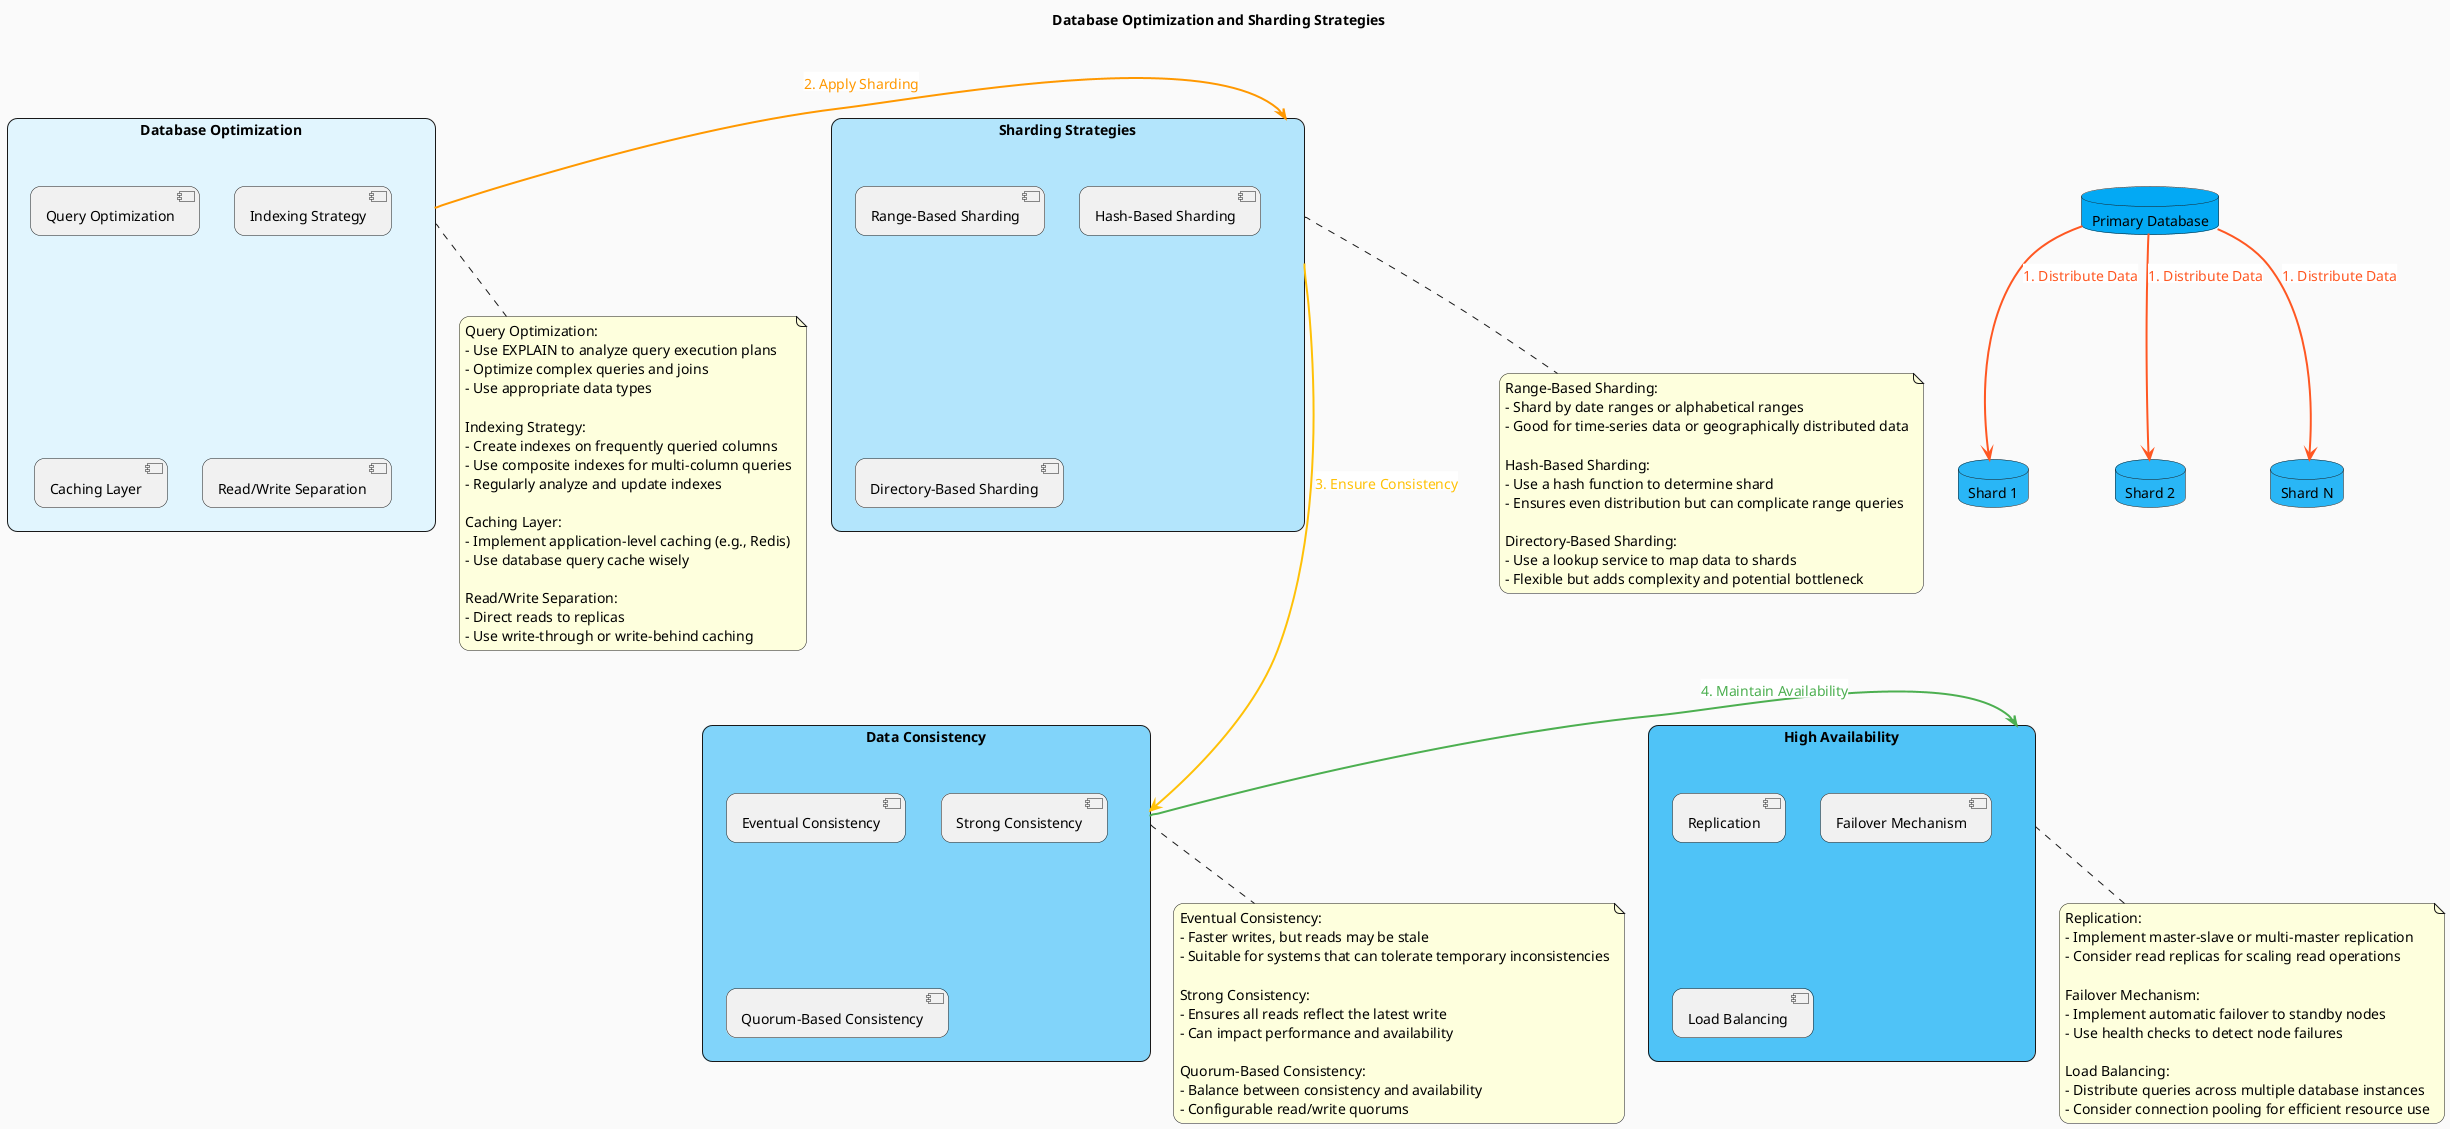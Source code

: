 @startuml Database Optimization and Sharding Strategies

skinparam backgroundColor #FAFAFA
skinparam handwritten false
skinparam defaultFontName Arial
skinparam defaultFontSize 14
skinparam roundcorner 20
skinparam shadowing false

title Database Optimization and Sharding Strategies

rectangle "Database Optimization" as DBOpt #E1F5FE {
    component "Query Optimization" as QueryOpt
    component "Indexing Strategy" as IndexStrat
    component "Caching Layer" as CacheLayer
    component "Read/Write Separation" as RWSepar
}

rectangle "Sharding Strategies" as ShardStrat #B3E5FC {
    component "Range-Based Sharding" as RangeSharding
    component "Hash-Based Sharding" as HashSharding
    component "Directory-Based Sharding" as DirSharding
}

rectangle "Data Consistency" as DataCons #81D4FA {
    component "Eventual Consistency" as EventCons
    component "Strong Consistency" as StrongCons
    component "Quorum-Based Consistency" as QuorumCons
}

rectangle "High Availability" as HighAvail #4FC3F7 {
    component "Replication" as Replication
    component "Failover Mechanism" as Failover
    component "Load Balancing" as LoadBal
}

database "Primary Database" as PrimaryDB #03A9F4
database "Shard 1" as Shard1 #29B6F6
database "Shard 2" as Shard2 #29B6F6
database "Shard N" as ShardN #29B6F6

PrimaryDB -[#FF5722,thickness=2]down-> Shard1 : <back:#FFFFFF><color:#FF5722>1. Distribute Data</color></back>
PrimaryDB -[#FF5722,thickness=2]down-> Shard2 : <back:#FFFFFF><color:#FF5722>1. Distribute Data</color></back>
PrimaryDB -[#FF5722,thickness=2]down-> ShardN : <back:#FFFFFF><color:#FF5722>1. Distribute Data</color></back>

DBOpt -[#FF9800,thickness=2]right-> ShardStrat : <back:#FFFFFF><color:#FF9800>2. Apply Sharding</color></back>
ShardStrat -[#FFC107,thickness=2]right-> DataCons : <back:#FFFFFF><color:#FFC107>3. Ensure Consistency</color></back>
DataCons -[#4CAF50,thickness=2]right-> HighAvail : <back:#FFFFFF><color:#4CAF50>4. Maintain Availability</color></back>

note bottom of DBOpt
  Query Optimization:
  - Use EXPLAIN to analyze query execution plans
  - Optimize complex queries and joins
  - Use appropriate data types

  Indexing Strategy:
  - Create indexes on frequently queried columns
  - Use composite indexes for multi-column queries
  - Regularly analyze and update indexes

  Caching Layer:
  - Implement application-level caching (e.g., Redis)
  - Use database query cache wisely

  Read/Write Separation:
  - Direct reads to replicas
  - Use write-through or write-behind caching
end note

note bottom of ShardStrat
  Range-Based Sharding:
  - Shard by date ranges or alphabetical ranges
  - Good for time-series data or geographically distributed data

  Hash-Based Sharding:
  - Use a hash function to determine shard
  - Ensures even distribution but can complicate range queries

  Directory-Based Sharding:
  - Use a lookup service to map data to shards
  - Flexible but adds complexity and potential bottleneck
end note

note bottom of DataCons
  Eventual Consistency:
  - Faster writes, but reads may be stale
  - Suitable for systems that can tolerate temporary inconsistencies

  Strong Consistency:
  - Ensures all reads reflect the latest write
  - Can impact performance and availability

  Quorum-Based Consistency:
  - Balance between consistency and availability
  - Configurable read/write quorums
end note

note bottom of HighAvail
  Replication:
  - Implement master-slave or multi-master replication
  - Consider read replicas for scaling read operations

  Failover Mechanism:
  - Implement automatic failover to standby nodes
  - Use health checks to detect node failures

  Load Balancing:
  - Distribute queries across multiple database instances
  - Consider connection pooling for efficient resource use
end note

@enduml

